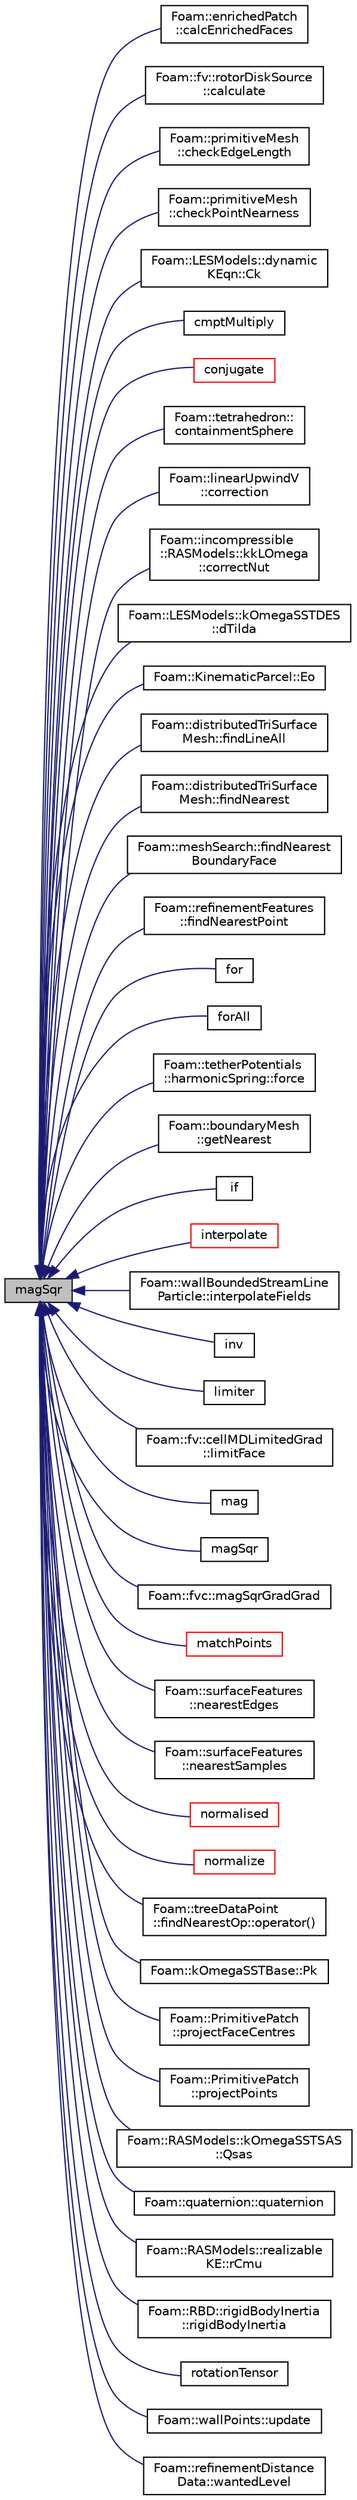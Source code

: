 digraph "magSqr"
{
  bgcolor="transparent";
  edge [fontname="Helvetica",fontsize="10",labelfontname="Helvetica",labelfontsize="10"];
  node [fontname="Helvetica",fontsize="10",shape=record];
  rankdir="LR";
  Node1 [label="magSqr",height=0.2,width=0.4,color="black", fillcolor="grey75", style="filled" fontcolor="black"];
  Node1 -> Node2 [dir="back",color="midnightblue",fontsize="10",style="solid",fontname="Helvetica"];
  Node2 [label="Foam::enrichedPatch\l::calcEnrichedFaces",height=0.2,width=0.4,color="black",URL="$classFoam_1_1enrichedPatch.html#aa1b5e352f9ac5a1be0842ae796ff5266",tooltip="Calculate enriched faces. "];
  Node1 -> Node3 [dir="back",color="midnightblue",fontsize="10",style="solid",fontname="Helvetica"];
  Node3 [label="Foam::fv::rotorDiskSource\l::calculate",height=0.2,width=0.4,color="black",URL="$classFoam_1_1fv_1_1rotorDiskSource.html#af1f80de2cfdda8beed20eae7693f3c4e",tooltip="Calculate forces. "];
  Node1 -> Node4 [dir="back",color="midnightblue",fontsize="10",style="solid",fontname="Helvetica"];
  Node4 [label="Foam::primitiveMesh\l::checkEdgeLength",height=0.2,width=0.4,color="black",URL="$classFoam_1_1primitiveMesh.html#a145e84d8bfb7889e6d5ec9031dd24b76",tooltip="Check edge length. "];
  Node1 -> Node5 [dir="back",color="midnightblue",fontsize="10",style="solid",fontname="Helvetica"];
  Node5 [label="Foam::primitiveMesh\l::checkPointNearness",height=0.2,width=0.4,color="black",URL="$classFoam_1_1primitiveMesh.html#a9df83be965ed44cae70466b2ad8efe58",tooltip="Check for point-point-nearness,. "];
  Node1 -> Node6 [dir="back",color="midnightblue",fontsize="10",style="solid",fontname="Helvetica"];
  Node6 [label="Foam::LESModels::dynamic\lKEqn::Ck",height=0.2,width=0.4,color="black",URL="$classFoam_1_1LESModels_1_1dynamicKEqn.html#a3a7bd2d493a357d538f43df66ad7ad68",tooltip="Calculate Ck by filtering the velocity field U. "];
  Node1 -> Node7 [dir="back",color="midnightblue",fontsize="10",style="solid",fontname="Helvetica"];
  Node7 [label="cmptMultiply",height=0.2,width=0.4,color="black",URL="$namespaceFoam.html#a76ad65aff7d7bbd48b0bfcf865a0cf35"];
  Node1 -> Node8 [dir="back",color="midnightblue",fontsize="10",style="solid",fontname="Helvetica"];
  Node8 [label="conjugate",height=0.2,width=0.4,color="red",URL="$namespaceFoam.html#ad09d60e9d059b4444d1c703dd7f19ea5",tooltip="Return the conjugate of the given quaternion. "];
  Node1 -> Node9 [dir="back",color="midnightblue",fontsize="10",style="solid",fontname="Helvetica"];
  Node9 [label="Foam::tetrahedron::\lcontainmentSphere",height=0.2,width=0.4,color="black",URL="$classFoam_1_1tetrahedron.html#a98235773e9056665aabcb40cb3b9110c",tooltip="Return (min)containment sphere, i.e. the smallest sphere with. "];
  Node1 -> Node10 [dir="back",color="midnightblue",fontsize="10",style="solid",fontname="Helvetica"];
  Node10 [label="Foam::linearUpwindV\l::correction",height=0.2,width=0.4,color="black",URL="$classFoam_1_1linearUpwindV.html#ad5f4a5d3bc1173cf56b1283cdea2e418",tooltip="Return the explicit correction to the face-interpolate. "];
  Node1 -> Node11 [dir="back",color="midnightblue",fontsize="10",style="solid",fontname="Helvetica"];
  Node11 [label="Foam::incompressible\l::RASModels::kkLOmega\l::correctNut",height=0.2,width=0.4,color="black",URL="$classFoam_1_1incompressible_1_1RASModels_1_1kkLOmega.html#aaffe89433f18f1ee4137486e19219448"];
  Node1 -> Node12 [dir="back",color="midnightblue",fontsize="10",style="solid",fontname="Helvetica"];
  Node12 [label="Foam::LESModels::kOmegaSSTDES\l::dTilda",height=0.2,width=0.4,color="black",URL="$classFoam_1_1LESModels_1_1kOmegaSSTDES.html#ad4b41a5c2ad8b2ef8780c347c0f20fe5",tooltip="Length scale. "];
  Node1 -> Node13 [dir="back",color="midnightblue",fontsize="10",style="solid",fontname="Helvetica"];
  Node13 [label="Foam::KinematicParcel::Eo",height=0.2,width=0.4,color="black",URL="$classFoam_1_1KinematicParcel.html#a829905d01ddf3355e7f9b2a9f1734ee5",tooltip="Eotvos number. "];
  Node1 -> Node14 [dir="back",color="midnightblue",fontsize="10",style="solid",fontname="Helvetica"];
  Node14 [label="Foam::distributedTriSurface\lMesh::findLineAll",height=0.2,width=0.4,color="black",URL="$classFoam_1_1distributedTriSurfaceMesh.html#a22df1d4ae0772ff535fd44a86742d198",tooltip="Get all intersections in order from start to end. "];
  Node1 -> Node15 [dir="back",color="midnightblue",fontsize="10",style="solid",fontname="Helvetica"];
  Node15 [label="Foam::distributedTriSurface\lMesh::findNearest",height=0.2,width=0.4,color="black",URL="$classFoam_1_1distributedTriSurfaceMesh.html#ad64c821f48b189f0be09244ae2037fdc"];
  Node1 -> Node16 [dir="back",color="midnightblue",fontsize="10",style="solid",fontname="Helvetica"];
  Node16 [label="Foam::meshSearch::findNearest\lBoundaryFace",height=0.2,width=0.4,color="black",URL="$classFoam_1_1meshSearch.html#ad28edd754a2ff6caec90415660e87114",tooltip="Find nearest boundary face. "];
  Node1 -> Node17 [dir="back",color="midnightblue",fontsize="10",style="solid",fontname="Helvetica"];
  Node17 [label="Foam::refinementFeatures\l::findNearestPoint",height=0.2,width=0.4,color="black",URL="$classFoam_1_1refinementFeatures.html#af325395e896cf5a85e7d72a0c8c34735",tooltip="Find nearest feature point. Sets. "];
  Node1 -> Node18 [dir="back",color="midnightblue",fontsize="10",style="solid",fontname="Helvetica"];
  Node18 [label="for",height=0.2,width=0.4,color="black",URL="$heatTransfer_2chtMultiRegionFoam_2fluid_2pEqn_8H.html#af24e97c500d159f92c281d2129a10bb0"];
  Node1 -> Node19 [dir="back",color="midnightblue",fontsize="10",style="solid",fontname="Helvetica"];
  Node19 [label="forAll",height=0.2,width=0.4,color="black",URL="$fluid_2createFluidFields_8H.html#a9355a38e2751fb0aed092ab612f7a29f"];
  Node1 -> Node20 [dir="back",color="midnightblue",fontsize="10",style="solid",fontname="Helvetica"];
  Node20 [label="Foam::tetherPotentials\l::harmonicSpring::force",height=0.2,width=0.4,color="black",URL="$classFoam_1_1tetherPotentials_1_1harmonicSpring.html#ac313d9bbac4731d1373203d0f47ce4fa"];
  Node1 -> Node21 [dir="back",color="midnightblue",fontsize="10",style="solid",fontname="Helvetica"];
  Node21 [label="Foam::boundaryMesh\l::getNearest",height=0.2,width=0.4,color="black",URL="$classFoam_1_1boundaryMesh.html#afc0c1d142df9fc42e5efffdf1f144d3a",tooltip="Get bMesh index of nearest face for every boundary face in. "];
  Node1 -> Node22 [dir="back",color="midnightblue",fontsize="10",style="solid",fontname="Helvetica"];
  Node22 [label="if",height=0.2,width=0.4,color="black",URL="$heatTransfer_2chtMultiRegionFoam_2fluid_2UEqn_8H.html#af5da40fbb477dd8d919969da4b94373c"];
  Node1 -> Node23 [dir="back",color="midnightblue",fontsize="10",style="solid",fontname="Helvetica"];
  Node23 [label="interpolate",height=0.2,width=0.4,color="red",URL="$namespaceFoam.html#aba5fff183ec42758b0944abeabec41ea"];
  Node1 -> Node24 [dir="back",color="midnightblue",fontsize="10",style="solid",fontname="Helvetica"];
  Node24 [label="Foam::wallBoundedStreamLine\lParticle::interpolateFields",height=0.2,width=0.4,color="black",URL="$classFoam_1_1wallBoundedStreamLineParticle.html#a0c26a2d73bea9ffdd957e92b66007af7"];
  Node1 -> Node25 [dir="back",color="midnightblue",fontsize="10",style="solid",fontname="Helvetica"];
  Node25 [label="inv",height=0.2,width=0.4,color="black",URL="$namespaceFoam.html#a2f8518ffb406c9ac8b338a50ed647081"];
  Node1 -> Node26 [dir="back",color="midnightblue",fontsize="10",style="solid",fontname="Helvetica"];
  Node26 [label="limiter",height=0.2,width=0.4,color="black",URL="$namespaceFoam.html#a26c7c5ac279c11c4095f9b0738c3f716"];
  Node1 -> Node27 [dir="back",color="midnightblue",fontsize="10",style="solid",fontname="Helvetica"];
  Node27 [label="Foam::fv::cellMDLimitedGrad\l::limitFace",height=0.2,width=0.4,color="black",URL="$classFoam_1_1fv_1_1cellMDLimitedGrad.html#a6b3cd94d0731ce03df954664d4101f43"];
  Node1 -> Node28 [dir="back",color="midnightblue",fontsize="10",style="solid",fontname="Helvetica"];
  Node28 [label="mag",height=0.2,width=0.4,color="black",URL="$namespaceFoam.html#a25934eca49aac07fc82f9f50a1620f13"];
  Node1 -> Node29 [dir="back",color="midnightblue",fontsize="10",style="solid",fontname="Helvetica"];
  Node29 [label="magSqr",height=0.2,width=0.4,color="black",URL="$namespaceFoam.html#abd2f2dbcbc972735e3868190db548e0c"];
  Node1 -> Node30 [dir="back",color="midnightblue",fontsize="10",style="solid",fontname="Helvetica"];
  Node30 [label="Foam::fvc::magSqrGradGrad",height=0.2,width=0.4,color="black",URL="$namespaceFoam_1_1fvc.html#a50095c877eb654d989c28539a607c5cc"];
  Node1 -> Node31 [dir="back",color="midnightblue",fontsize="10",style="solid",fontname="Helvetica"];
  Node31 [label="matchPoints",height=0.2,width=0.4,color="red",URL="$namespaceFoam.html#abc7cba30306098a4eaf18f508d39ea10",tooltip="Determine correspondence between pointFields. Gets passed. "];
  Node1 -> Node32 [dir="back",color="midnightblue",fontsize="10",style="solid",fontname="Helvetica"];
  Node32 [label="Foam::surfaceFeatures\l::nearestEdges",height=0.2,width=0.4,color="black",URL="$classFoam_1_1surfaceFeatures.html#ad0730de914a7db6da70faf38494a489d",tooltip="Like nearestSamples but now gets nearest point on. "];
  Node1 -> Node33 [dir="back",color="midnightblue",fontsize="10",style="solid",fontname="Helvetica"];
  Node33 [label="Foam::surfaceFeatures\l::nearestSamples",height=0.2,width=0.4,color="black",URL="$classFoam_1_1surfaceFeatures.html#a05b6a62c91ca3d68db42ba635ff1f307",tooltip="Find nearest sample for selected surface points. "];
  Node1 -> Node34 [dir="back",color="midnightblue",fontsize="10",style="solid",fontname="Helvetica"];
  Node34 [label="normalised",height=0.2,width=0.4,color="red",URL="$namespaceFoam.html#ae8b6429f5bc023d52cf48615ed13f578"];
  Node1 -> Node35 [dir="back",color="midnightblue",fontsize="10",style="solid",fontname="Helvetica"];
  Node35 [label="normalize",height=0.2,width=0.4,color="red",URL="$namespaceFoam.html#a9d8b0222f6097fc2249f01ec8b333b7e",tooltip="Return the normalized (unit) quaternion of the given quaternion. "];
  Node1 -> Node36 [dir="back",color="midnightblue",fontsize="10",style="solid",fontname="Helvetica"];
  Node36 [label="Foam::treeDataPoint\l::findNearestOp::operator()",height=0.2,width=0.4,color="black",URL="$classFoam_1_1treeDataPoint_1_1findNearestOp.html#a729f81361ac2cf97bbda7e0282e7e8cb"];
  Node1 -> Node37 [dir="back",color="midnightblue",fontsize="10",style="solid",fontname="Helvetica"];
  Node37 [label="Foam::kOmegaSSTBase::Pk",height=0.2,width=0.4,color="black",URL="$classFoam_1_1kOmegaSSTBase.html#a31c509a0d4f8c5d386bb0cd1c1f4550c",tooltip="Return k production rate. "];
  Node1 -> Node38 [dir="back",color="midnightblue",fontsize="10",style="solid",fontname="Helvetica"];
  Node38 [label="Foam::PrimitivePatch\l::projectFaceCentres",height=0.2,width=0.4,color="black",URL="$classFoam_1_1PrimitivePatch.html#a5e3e4627998339f72601df5ab328e707"];
  Node1 -> Node39 [dir="back",color="midnightblue",fontsize="10",style="solid",fontname="Helvetica"];
  Node39 [label="Foam::PrimitivePatch\l::projectPoints",height=0.2,width=0.4,color="black",URL="$classFoam_1_1PrimitivePatch.html#ac673d3057b4967a0e7f49902c9a3078e"];
  Node1 -> Node40 [dir="back",color="midnightblue",fontsize="10",style="solid",fontname="Helvetica"];
  Node40 [label="Foam::RASModels::kOmegaSSTSAS\l::Qsas",height=0.2,width=0.4,color="black",URL="$classFoam_1_1RASModels_1_1kOmegaSSTSAS.html#ac3b4c74f2974a74ce3eb6e8ae15f738e",tooltip="SAS omega source. "];
  Node1 -> Node41 [dir="back",color="midnightblue",fontsize="10",style="solid",fontname="Helvetica"];
  Node41 [label="Foam::quaternion::quaternion",height=0.2,width=0.4,color="black",URL="$classFoam_1_1quaternion.html#aea13fc3ba5a7917e48fe41cabae5d405",tooltip="Construct from three Euler rotation angles. "];
  Node1 -> Node42 [dir="back",color="midnightblue",fontsize="10",style="solid",fontname="Helvetica"];
  Node42 [label="Foam::RASModels::realizable\lKE::rCmu",height=0.2,width=0.4,color="black",URL="$classFoam_1_1RASModels_1_1realizableKE.html#a1068a692df4f337ad061061d4c6b380d"];
  Node1 -> Node43 [dir="back",color="midnightblue",fontsize="10",style="solid",fontname="Helvetica"];
  Node43 [label="Foam::RBD::rigidBodyInertia\l::rigidBodyInertia",height=0.2,width=0.4,color="black",URL="$classFoam_1_1RBD_1_1rigidBodyInertia.html#a446077cf1441d4a4f7285ed67222a338",tooltip="Null constructor, initializes to zero. "];
  Node1 -> Node44 [dir="back",color="midnightblue",fontsize="10",style="solid",fontname="Helvetica"];
  Node44 [label="rotationTensor",height=0.2,width=0.4,color="black",URL="$namespaceFoam.html#a1be81720bcafb843826c32024fe5fbe3",tooltip="Rotational transformation tensor from vector n1 to n2. "];
  Node1 -> Node45 [dir="back",color="midnightblue",fontsize="10",style="solid",fontname="Helvetica"];
  Node45 [label="Foam::wallPoints::update",height=0.2,width=0.4,color="black",URL="$classFoam_1_1wallPoints.html#ae34741ebca2651276eb125d6e1ffd92a",tooltip="Originating normal. "];
  Node1 -> Node46 [dir="back",color="midnightblue",fontsize="10",style="solid",fontname="Helvetica"];
  Node46 [label="Foam::refinementDistance\lData::wantedLevel",height=0.2,width=0.4,color="black",URL="$classFoam_1_1refinementDistanceData.html#a4cdaf5bdb45dc220f6adea15a3d65546",tooltip="Calculates the wanted level at a given point. Walks out from. "];
}
